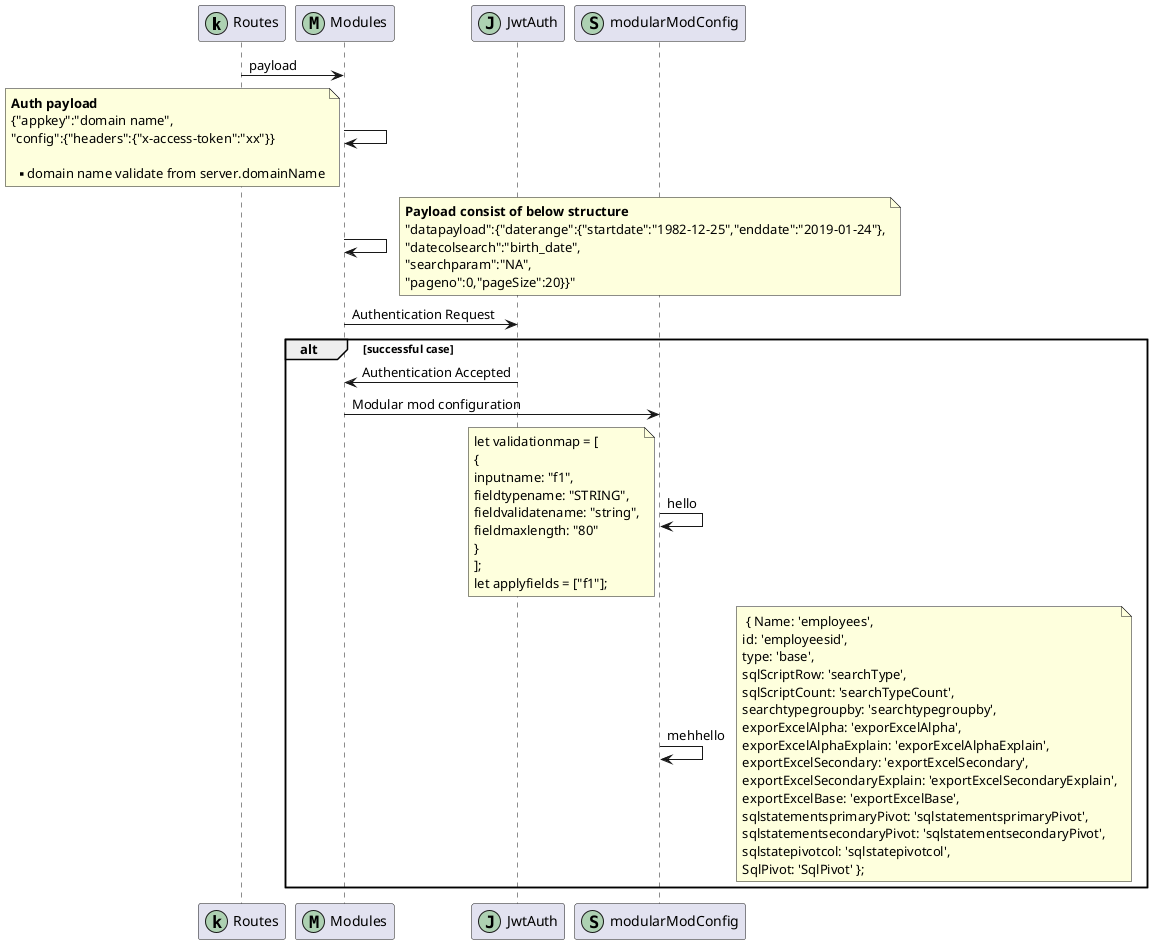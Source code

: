 @startuml

participant Routes << (k,#ADD1B2) >>
participant Modules << (M,#ADD1B2) >>
participant JwtAuth << (J,#ADD1B2) >>
participant modularModConfig << (S,#ADD1B2) >>

Routes-> Modules : payload
Modules->Modules :
note left
    **Auth payload **
    {"appkey":"domain name",
    "config":{"headers":{"x-access-token":"xx"}}

    **domain name validate from server.domainName
end note
Modules->Modules :
note right
    **Payload consist of below structure**
    "datapayload":{"daterange":{"startdate":"1982-12-25","enddate":"2019-01-24"},
    "datecolsearch":"birth_date",
    "searchparam":"NA",
    "pageno":0,"pageSize":20}}"
    end note
    Modules -> JwtAuth: Authentication Request
    alt successful case
    JwtAuth -> Modules: Authentication Accepted
    Modules->modularModConfig:Modular mod configuration
    modularModConfig ->modularModConfig : hello
    note left 
    let validationmap = [
    {
    inputname: "f1",
    fieldtypename: "STRING",
    fieldvalidatename: "string",
    fieldmaxlength: "80"
    }
    ];
    let applyfields = ["f1"];
     end note
   modularModConfig ->modularModConfig : mehhello 
   note right
   { Name: 'employees',
  id: 'employeesid',
  type: 'base',
  sqlScriptRow: 'searchType',
  sqlScriptCount: 'searchTypeCount',
  searchtypegroupby: 'searchtypegroupby',
  exporExcelAlpha: 'exporExcelAlpha',
  exporExcelAlphaExplain: 'exporExcelAlphaExplain',
  exportExcelSecondary: 'exportExcelSecondary',
  exportExcelSecondaryExplain: 'exportExcelSecondaryExplain',
  exportExcelBase: 'exportExcelBase',
  sqlstatementsprimaryPivot: 'sqlstatementsprimaryPivot',
  sqlstatementsecondaryPivot: 'sqlstatementsecondaryPivot',
  sqlstatepivotcol: 'sqlstatepivotcol',
  SqlPivot: 'SqlPivot' };
   end note





end



@enduml
